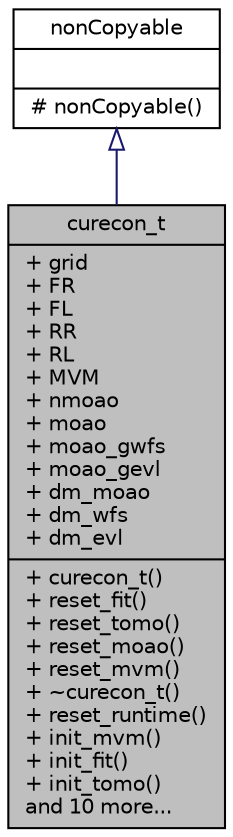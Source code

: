 digraph "curecon_t"
{
 // INTERACTIVE_SVG=YES
  bgcolor="transparent";
  edge [fontname="Helvetica",fontsize="10",labelfontname="Helvetica",labelfontsize="10"];
  node [fontname="Helvetica",fontsize="10",shape=record];
  Node0 [label="{curecon_t\n|+ grid\l+ FR\l+ FL\l+ RR\l+ RL\l+ MVM\l+ nmoao\l+ moao\l+ moao_gwfs\l+ moao_gevl\l+ dm_moao\l+ dm_wfs\l+ dm_evl\l|+ curecon_t()\l+ reset_fit()\l+ reset_tomo()\l+ reset_moao()\l+ reset_mvm()\l+ ~curecon_t()\l+ reset_runtime()\l+ init_mvm()\l+ init_fit()\l+ init_tomo()\land 10 more...\l}",height=0.2,width=0.4,color="black", fillcolor="grey75", style="filled", fontcolor="black"];
  Node1 -> Node0 [dir="back",color="midnightblue",fontsize="10",style="solid",arrowtail="onormal",fontname="Helvetica"];
  Node1 [label="{nonCopyable\n||# nonCopyable()\l}",height=0.2,width=0.4,color="black",URL="$dc/d27/classnon_copyable.html"];
}
